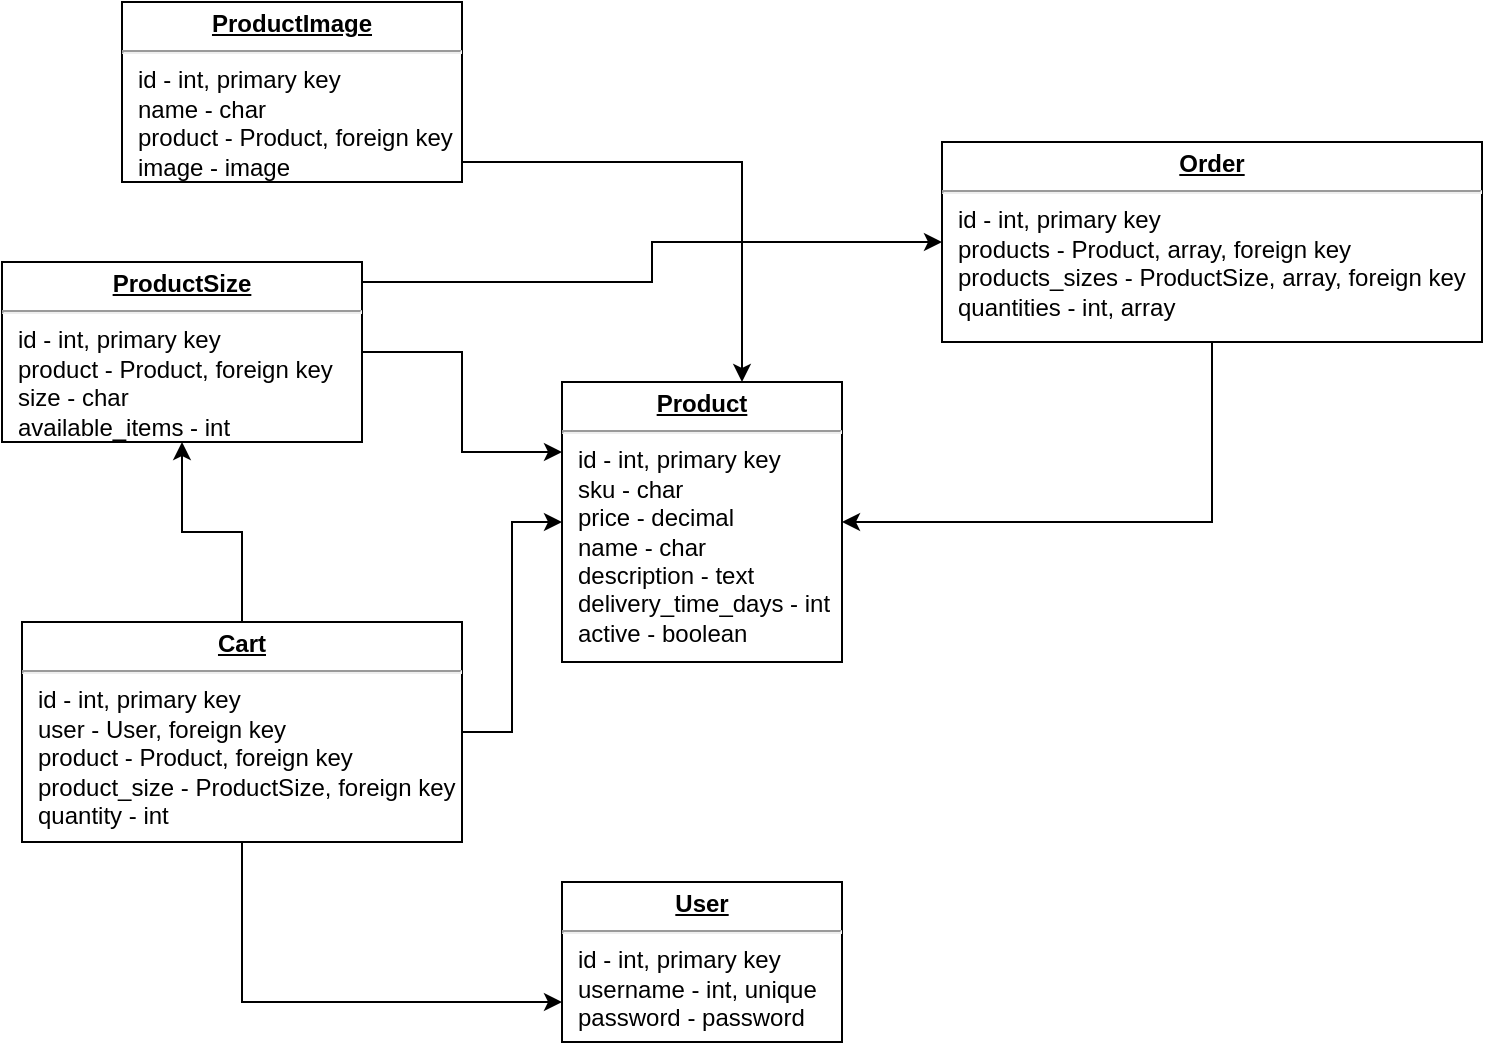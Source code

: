 <mxfile version="18.0.3" type="github">
  <diagram name="Page-1" id="a7904f86-f2b4-8e86-fa97-74104820619b">
    <mxGraphModel dx="1422" dy="762" grid="1" gridSize="10" guides="1" tooltips="1" connect="1" arrows="1" fold="1" page="1" pageScale="1" pageWidth="1100" pageHeight="850" background="none" math="0" shadow="0">
      <root>
        <mxCell id="0" />
        <mxCell id="1" parent="0" />
        <mxCell id="24794b860abc3c2d-23" value="&lt;p style=&quot;margin: 0px ; margin-top: 4px ; text-align: center ; text-decoration: underline&quot;&gt;&lt;b&gt;Product&lt;/b&gt;&lt;/p&gt;&lt;hr&gt;&lt;p style=&quot;margin: 0px ; margin-left: 8px&quot;&gt;id - int, primary key&lt;br&gt;sku - char&lt;br&gt;price - decimal&lt;/p&gt;&lt;p style=&quot;margin: 0px ; margin-left: 8px&quot;&gt;name - char&lt;br&gt;&lt;/p&gt;&lt;p style=&quot;margin: 0px ; margin-left: 8px&quot;&gt;description - text&lt;br&gt;&lt;/p&gt;&lt;p style=&quot;margin: 0px ; margin-left: 8px&quot;&gt;delivery_time_days - int&lt;br&gt;&lt;/p&gt;&lt;p style=&quot;margin: 0px ; margin-left: 8px&quot;&gt;active - boolean&lt;/p&gt;" style="verticalAlign=top;align=left;overflow=fill;fontSize=12;fontFamily=Helvetica;html=1;rounded=0;shadow=0;comic=0;labelBackgroundColor=none;strokeWidth=1" parent="1" vertex="1">
          <mxGeometry x="460" y="240" width="140" height="140" as="geometry" />
        </mxCell>
        <mxCell id="ce0f_eohbTiyzO9vxbr--2" style="edgeStyle=orthogonalEdgeStyle;rounded=0;orthogonalLoop=1;jettySize=auto;html=1;exitX=1;exitY=0.5;exitDx=0;exitDy=0;" edge="1" parent="1" source="24794b860abc3c2d-26" target="24794b860abc3c2d-23">
          <mxGeometry relative="1" as="geometry">
            <mxPoint x="500" y="130" as="sourcePoint" />
            <Array as="points">
              <mxPoint x="410" y="130" />
              <mxPoint x="550" y="130" />
            </Array>
          </mxGeometry>
        </mxCell>
        <mxCell id="24794b860abc3c2d-26" value="&lt;p style=&quot;margin: 0px ; margin-top: 4px ; text-align: center ; text-decoration: underline&quot;&gt;&lt;b&gt;ProductImage&lt;/b&gt;&lt;/p&gt;&lt;hr&gt;&lt;p style=&quot;margin: 0px ; margin-left: 8px&quot;&gt;id - int, primary key&lt;/p&gt;&lt;p style=&quot;margin: 0px ; margin-left: 8px&quot;&gt;name - char&lt;br&gt;product - Product, foreign key&lt;br&gt;image - image&lt;/p&gt;" style="verticalAlign=top;align=left;overflow=fill;fontSize=12;fontFamily=Helvetica;html=1;rounded=0;shadow=0;comic=0;labelBackgroundColor=none;strokeWidth=1" parent="1" vertex="1">
          <mxGeometry x="240" y="50" width="170" height="90" as="geometry" />
        </mxCell>
        <mxCell id="ce0f_eohbTiyzO9vxbr--3" style="edgeStyle=orthogonalEdgeStyle;rounded=0;orthogonalLoop=1;jettySize=auto;html=1;entryX=0;entryY=0.25;entryDx=0;entryDy=0;" edge="1" parent="1" source="24794b860abc3c2d-27" target="24794b860abc3c2d-23">
          <mxGeometry relative="1" as="geometry" />
        </mxCell>
        <mxCell id="ce0f_eohbTiyzO9vxbr--11" style="edgeStyle=orthogonalEdgeStyle;rounded=0;orthogonalLoop=1;jettySize=auto;html=1;" edge="1" parent="1" source="24794b860abc3c2d-27" target="ce0f_eohbTiyzO9vxbr--1">
          <mxGeometry relative="1" as="geometry">
            <Array as="points">
              <mxPoint x="505" y="190" />
              <mxPoint x="505" y="170" />
            </Array>
          </mxGeometry>
        </mxCell>
        <mxCell id="24794b860abc3c2d-27" value="&lt;p style=&quot;margin: 0px ; margin-top: 4px ; text-align: center ; text-decoration: underline&quot;&gt;&lt;b&gt;ProductSize&lt;/b&gt;&lt;/p&gt;&lt;hr&gt;&lt;p style=&quot;margin: 0px ; margin-left: 8px&quot;&gt;id - int, primary key&lt;/p&gt;&lt;p style=&quot;margin: 0px ; margin-left: 8px&quot;&gt;product - Product, foreign key&lt;br&gt;size - char&lt;br&gt;available_items - int&lt;/p&gt;" style="verticalAlign=top;align=left;overflow=fill;fontSize=12;fontFamily=Helvetica;html=1;rounded=0;shadow=0;comic=0;labelBackgroundColor=none;strokeWidth=1" parent="1" vertex="1">
          <mxGeometry x="180" y="180" width="180" height="90" as="geometry" />
        </mxCell>
        <mxCell id="ce0f_eohbTiyzO9vxbr--4" style="edgeStyle=orthogonalEdgeStyle;rounded=0;orthogonalLoop=1;jettySize=auto;html=1;" edge="1" parent="1" source="24794b860abc3c2d-28" target="24794b860abc3c2d-23">
          <mxGeometry relative="1" as="geometry" />
        </mxCell>
        <mxCell id="ce0f_eohbTiyzO9vxbr--5" style="edgeStyle=orthogonalEdgeStyle;rounded=0;orthogonalLoop=1;jettySize=auto;html=1;entryX=0.5;entryY=1;entryDx=0;entryDy=0;" edge="1" parent="1" source="24794b860abc3c2d-28" target="24794b860abc3c2d-27">
          <mxGeometry relative="1" as="geometry" />
        </mxCell>
        <mxCell id="ce0f_eohbTiyzO9vxbr--9" style="edgeStyle=orthogonalEdgeStyle;rounded=0;orthogonalLoop=1;jettySize=auto;html=1;entryX=0;entryY=0.75;entryDx=0;entryDy=0;" edge="1" parent="1" source="24794b860abc3c2d-28" target="ce0f_eohbTiyzO9vxbr--6">
          <mxGeometry relative="1" as="geometry">
            <Array as="points">
              <mxPoint x="300" y="550" />
            </Array>
          </mxGeometry>
        </mxCell>
        <mxCell id="24794b860abc3c2d-28" value="&lt;p style=&quot;margin: 0px ; margin-top: 4px ; text-align: center ; text-decoration: underline&quot;&gt;&lt;b&gt;Cart&lt;/b&gt;&lt;/p&gt;&lt;hr&gt;&lt;p style=&quot;margin: 0px ; margin-left: 8px&quot;&gt;id - int, primary key&lt;/p&gt;&lt;p style=&quot;margin: 0px ; margin-left: 8px&quot;&gt;user - User, foreign key&lt;br&gt;product - Product, foreign key&lt;br&gt;product_size - ProductSize, foreign key&lt;/p&gt;&lt;p style=&quot;margin: 0px ; margin-left: 8px&quot;&gt;quantity - int&lt;/p&gt;" style="verticalAlign=top;align=left;overflow=fill;fontSize=12;fontFamily=Helvetica;html=1;rounded=0;shadow=0;comic=0;labelBackgroundColor=none;strokeWidth=1" parent="1" vertex="1">
          <mxGeometry x="190" y="360" width="220" height="110" as="geometry" />
        </mxCell>
        <mxCell id="ce0f_eohbTiyzO9vxbr--10" style="edgeStyle=orthogonalEdgeStyle;rounded=0;orthogonalLoop=1;jettySize=auto;html=1;entryX=1;entryY=0.5;entryDx=0;entryDy=0;" edge="1" parent="1" source="ce0f_eohbTiyzO9vxbr--1" target="24794b860abc3c2d-23">
          <mxGeometry relative="1" as="geometry">
            <Array as="points">
              <mxPoint x="785" y="310" />
            </Array>
          </mxGeometry>
        </mxCell>
        <mxCell id="ce0f_eohbTiyzO9vxbr--1" value="&lt;p style=&quot;margin: 0px ; margin-top: 4px ; text-align: center ; text-decoration: underline&quot;&gt;&lt;b&gt;Order&lt;/b&gt;&lt;/p&gt;&lt;hr&gt;&lt;p style=&quot;margin: 0px ; margin-left: 8px&quot;&gt;id - int, primary key&lt;br&gt;products - Product, array, foreign key&lt;br&gt;products_sizes - ProductSize, array, foreign key&lt;/p&gt;&lt;p style=&quot;margin: 0px ; margin-left: 8px&quot;&gt;quantities - int, array&lt;/p&gt;" style="verticalAlign=top;align=left;overflow=fill;fontSize=12;fontFamily=Helvetica;html=1;rounded=0;shadow=0;comic=0;labelBackgroundColor=none;strokeWidth=1" vertex="1" parent="1">
          <mxGeometry x="650" y="120" width="270" height="100" as="geometry" />
        </mxCell>
        <mxCell id="ce0f_eohbTiyzO9vxbr--6" value="&lt;p style=&quot;margin: 0px ; margin-top: 4px ; text-align: center ; text-decoration: underline&quot;&gt;&lt;b&gt;User&lt;/b&gt;&lt;/p&gt;&lt;hr&gt;&lt;p style=&quot;margin: 0px ; margin-left: 8px&quot;&gt;id - int, primary key&lt;/p&gt;&lt;p style=&quot;margin: 0px ; margin-left: 8px&quot;&gt;username - int, unique&lt;br&gt;password - password&lt;br&gt;&lt;br&gt;&lt;/p&gt;" style="verticalAlign=top;align=left;overflow=fill;fontSize=12;fontFamily=Helvetica;html=1;rounded=0;shadow=0;comic=0;labelBackgroundColor=none;strokeWidth=1" vertex="1" parent="1">
          <mxGeometry x="460" y="490" width="140" height="80" as="geometry" />
        </mxCell>
      </root>
    </mxGraphModel>
  </diagram>
</mxfile>
